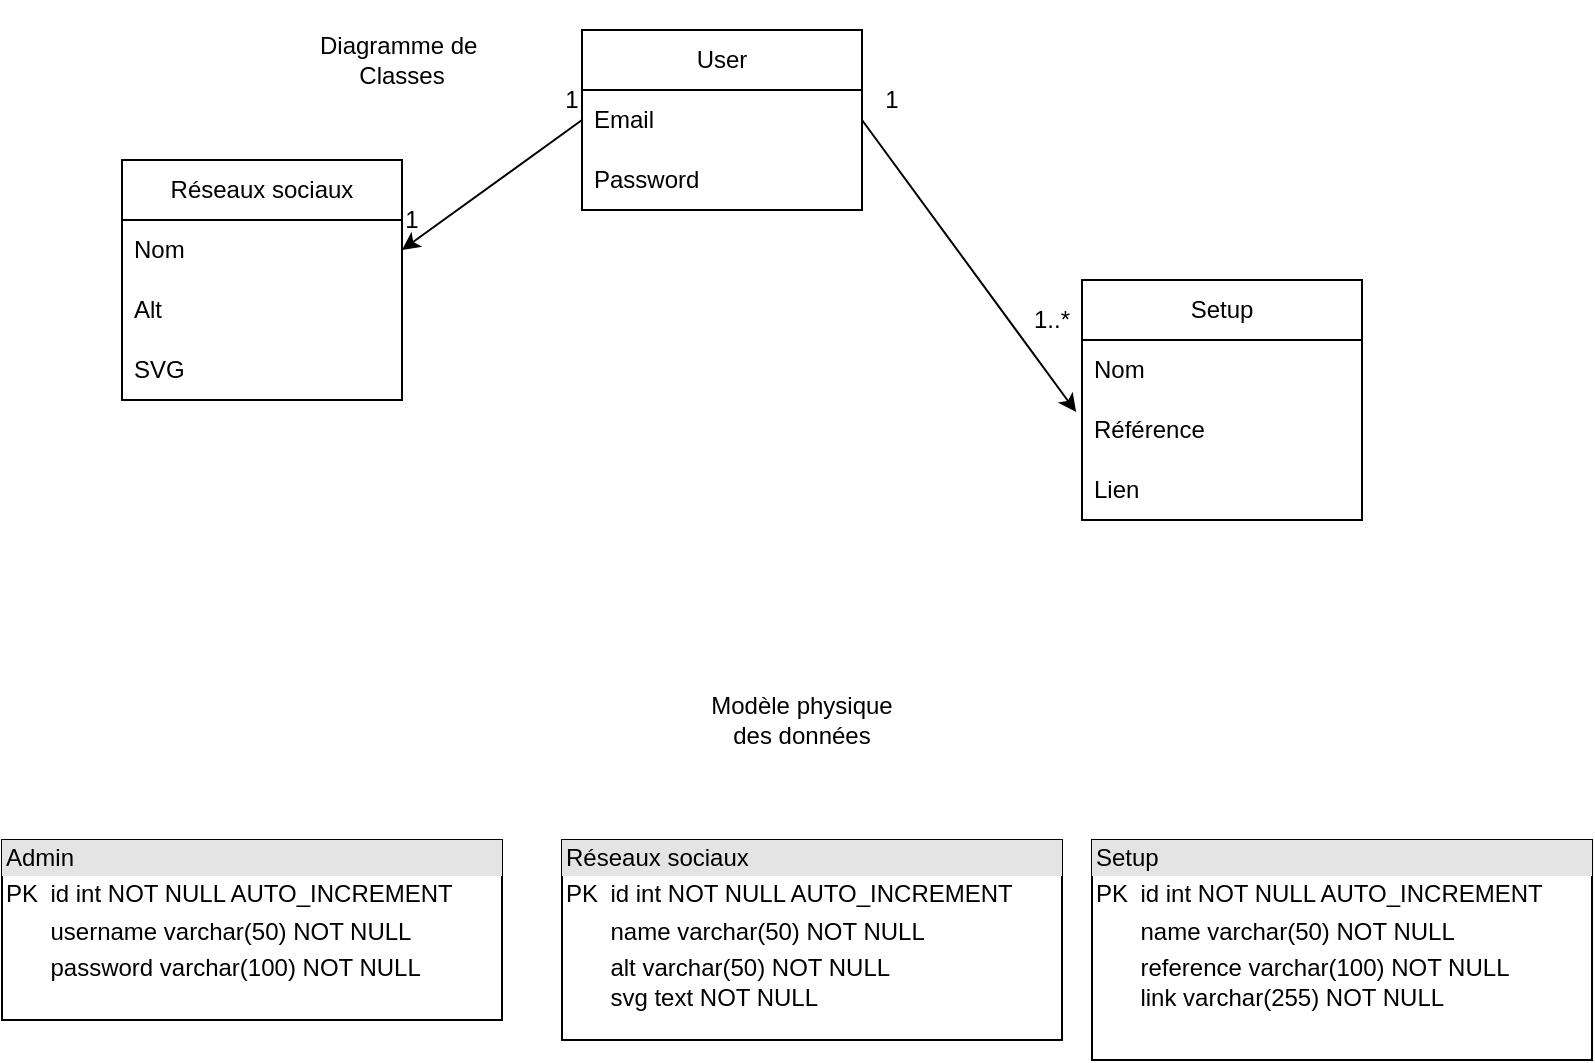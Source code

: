 <mxfile version="21.1.2" type="device">
  <diagram name="Page-1" id="givzGE_alVX35675La9L">
    <mxGraphModel dx="733" dy="697" grid="1" gridSize="10" guides="1" tooltips="1" connect="1" arrows="1" fold="1" page="1" pageScale="1" pageWidth="827" pageHeight="1169" math="0" shadow="0">
      <root>
        <mxCell id="0" />
        <mxCell id="1" parent="0" />
        <mxCell id="BAgsuPGmCNC-1IEbp3Nt-1" value="User" style="swimlane;fontStyle=0;childLayout=stackLayout;horizontal=1;startSize=30;horizontalStack=0;resizeParent=1;resizeParentMax=0;resizeLast=0;collapsible=1;marginBottom=0;whiteSpace=wrap;html=1;" parent="1" vertex="1">
          <mxGeometry x="310" y="55" width="140" height="90" as="geometry" />
        </mxCell>
        <mxCell id="BAgsuPGmCNC-1IEbp3Nt-2" value="Email" style="text;strokeColor=none;fillColor=none;align=left;verticalAlign=middle;spacingLeft=4;spacingRight=4;overflow=hidden;points=[[0,0.5],[1,0.5]];portConstraint=eastwest;rotatable=0;whiteSpace=wrap;html=1;" parent="BAgsuPGmCNC-1IEbp3Nt-1" vertex="1">
          <mxGeometry y="30" width="140" height="30" as="geometry" />
        </mxCell>
        <mxCell id="GBO8tqg9Xy5brc-ZhEC8-30" value="Password" style="text;strokeColor=none;fillColor=none;align=left;verticalAlign=middle;spacingLeft=4;spacingRight=4;overflow=hidden;points=[[0,0.5],[1,0.5]];portConstraint=eastwest;rotatable=0;whiteSpace=wrap;html=1;" parent="BAgsuPGmCNC-1IEbp3Nt-1" vertex="1">
          <mxGeometry y="60" width="140" height="30" as="geometry" />
        </mxCell>
        <mxCell id="BAgsuPGmCNC-1IEbp3Nt-5" value="Setup" style="swimlane;fontStyle=0;childLayout=stackLayout;horizontal=1;startSize=30;horizontalStack=0;resizeParent=1;resizeParentMax=0;resizeLast=0;collapsible=1;marginBottom=0;whiteSpace=wrap;html=1;" parent="1" vertex="1">
          <mxGeometry x="560" y="180" width="140" height="120" as="geometry">
            <mxRectangle x="400" y="50" width="70" height="30" as="alternateBounds" />
          </mxGeometry>
        </mxCell>
        <mxCell id="BAgsuPGmCNC-1IEbp3Nt-6" value="Nom" style="text;strokeColor=none;fillColor=none;align=left;verticalAlign=middle;spacingLeft=4;spacingRight=4;overflow=hidden;points=[[0,0.5],[1,0.5]];portConstraint=eastwest;rotatable=0;whiteSpace=wrap;html=1;" parent="BAgsuPGmCNC-1IEbp3Nt-5" vertex="1">
          <mxGeometry y="30" width="140" height="30" as="geometry" />
        </mxCell>
        <mxCell id="BAgsuPGmCNC-1IEbp3Nt-7" value="Référence" style="text;strokeColor=none;fillColor=none;align=left;verticalAlign=middle;spacingLeft=4;spacingRight=4;overflow=hidden;points=[[0,0.5],[1,0.5]];portConstraint=eastwest;rotatable=0;whiteSpace=wrap;html=1;" parent="BAgsuPGmCNC-1IEbp3Nt-5" vertex="1">
          <mxGeometry y="60" width="140" height="30" as="geometry" />
        </mxCell>
        <mxCell id="BAgsuPGmCNC-1IEbp3Nt-8" value="Lien" style="text;strokeColor=none;fillColor=none;align=left;verticalAlign=middle;spacingLeft=4;spacingRight=4;overflow=hidden;points=[[0,0.5],[1,0.5]];portConstraint=eastwest;rotatable=0;whiteSpace=wrap;html=1;" parent="BAgsuPGmCNC-1IEbp3Nt-5" vertex="1">
          <mxGeometry y="90" width="140" height="30" as="geometry" />
        </mxCell>
        <mxCell id="BAgsuPGmCNC-1IEbp3Nt-18" style="rounded=0;orthogonalLoop=1;jettySize=auto;html=1;exitX=1;exitY=0.5;exitDx=0;exitDy=0;entryX=-0.021;entryY=0.2;entryDx=0;entryDy=0;entryPerimeter=0;" parent="1" source="BAgsuPGmCNC-1IEbp3Nt-2" target="BAgsuPGmCNC-1IEbp3Nt-7" edge="1">
          <mxGeometry relative="1" as="geometry" />
        </mxCell>
        <mxCell id="BAgsuPGmCNC-1IEbp3Nt-33" value="1" style="text;html=1;strokeColor=none;fillColor=none;align=center;verticalAlign=middle;whiteSpace=wrap;rounded=0;" parent="1" vertex="1">
          <mxGeometry x="450" y="80" width="30" height="20" as="geometry" />
        </mxCell>
        <mxCell id="BAgsuPGmCNC-1IEbp3Nt-34" value="1..*" style="text;html=1;strokeColor=none;fillColor=none;align=center;verticalAlign=middle;whiteSpace=wrap;rounded=0;" parent="1" vertex="1">
          <mxGeometry x="530" y="190" width="30" height="20" as="geometry" />
        </mxCell>
        <mxCell id="GBO8tqg9Xy5brc-ZhEC8-3" value="&lt;div style=&quot;box-sizing:border-box;width:100%;background:#e4e4e4;padding:2px;&quot;&gt;Admin&lt;/div&gt;&lt;table style=&quot;width:100%;font-size:1em;&quot; cellpadding=&quot;2&quot; cellspacing=&quot;0&quot;&gt;&lt;tbody&gt;&lt;tr&gt;&lt;td&gt;PK&lt;/td&gt;&lt;td&gt;id int NOT NULL AUTO_INCREMENT&lt;/td&gt;&lt;/tr&gt;&lt;tr&gt;&lt;td&gt;&lt;br&gt;&lt;/td&gt;&lt;td&gt;username varchar(50) NOT NULL&lt;/td&gt;&lt;/tr&gt;&lt;tr&gt;&lt;td&gt;&lt;/td&gt;&lt;td&gt;password varchar(100) NOT NULL&lt;/td&gt;&lt;/tr&gt;&lt;/tbody&gt;&lt;/table&gt;" style="verticalAlign=top;align=left;overflow=fill;html=1;whiteSpace=wrap;" parent="1" vertex="1">
          <mxGeometry x="20" y="460" width="250" height="90" as="geometry" />
        </mxCell>
        <mxCell id="GBO8tqg9Xy5brc-ZhEC8-8" value="&lt;div style=&quot;box-sizing:border-box;width:100%;background:#e4e4e4;padding:2px;&quot;&gt;Setup&lt;/div&gt;&lt;table style=&quot;width:100%;font-size:1em;&quot; cellpadding=&quot;2&quot; cellspacing=&quot;0&quot;&gt;&lt;tbody&gt;&lt;tr&gt;&lt;td&gt;PK&lt;/td&gt;&lt;td&gt;id int NOT NULL AUTO_INCREMENT&lt;/td&gt;&lt;/tr&gt;&lt;tr&gt;&lt;td&gt;&lt;br&gt;&lt;/td&gt;&lt;td&gt;name varchar(50) NOT NULL&lt;/td&gt;&lt;/tr&gt;&lt;tr&gt;&lt;td&gt;&lt;/td&gt;&lt;td&gt;reference varchar(100) NOT NULL&lt;br&gt;link varchar(255) NOT NULL&lt;/td&gt;&lt;/tr&gt;&lt;/tbody&gt;&lt;/table&gt;" style="verticalAlign=top;align=left;overflow=fill;html=1;whiteSpace=wrap;" parent="1" vertex="1">
          <mxGeometry x="565" y="460" width="250" height="110" as="geometry" />
        </mxCell>
        <mxCell id="GBO8tqg9Xy5brc-ZhEC8-15" value="Diagramme de&amp;nbsp;&lt;br&gt;Classes" style="text;html=1;strokeColor=none;fillColor=none;align=center;verticalAlign=middle;whiteSpace=wrap;rounded=0;" parent="1" vertex="1">
          <mxGeometry x="170" y="40" width="100" height="60" as="geometry" />
        </mxCell>
        <mxCell id="GBO8tqg9Xy5brc-ZhEC8-16" value="Modèle physique des données" style="text;html=1;strokeColor=none;fillColor=none;align=center;verticalAlign=middle;whiteSpace=wrap;rounded=0;" parent="1" vertex="1">
          <mxGeometry x="370" y="370" width="100" height="60" as="geometry" />
        </mxCell>
        <mxCell id="GBO8tqg9Xy5brc-ZhEC8-17" value="Réseaux sociaux" style="swimlane;fontStyle=0;childLayout=stackLayout;horizontal=1;startSize=30;horizontalStack=0;resizeParent=1;resizeParentMax=0;resizeLast=0;collapsible=1;marginBottom=0;whiteSpace=wrap;html=1;" parent="1" vertex="1">
          <mxGeometry x="80" y="120" width="140" height="120" as="geometry" />
        </mxCell>
        <mxCell id="GBO8tqg9Xy5brc-ZhEC8-18" value="Nom" style="text;strokeColor=none;fillColor=none;align=left;verticalAlign=middle;spacingLeft=4;spacingRight=4;overflow=hidden;points=[[0,0.5],[1,0.5]];portConstraint=eastwest;rotatable=0;whiteSpace=wrap;html=1;" parent="GBO8tqg9Xy5brc-ZhEC8-17" vertex="1">
          <mxGeometry y="30" width="140" height="30" as="geometry" />
        </mxCell>
        <mxCell id="GBO8tqg9Xy5brc-ZhEC8-19" value="Alt" style="text;strokeColor=none;fillColor=none;align=left;verticalAlign=middle;spacingLeft=4;spacingRight=4;overflow=hidden;points=[[0,0.5],[1,0.5]];portConstraint=eastwest;rotatable=0;whiteSpace=wrap;html=1;" parent="GBO8tqg9Xy5brc-ZhEC8-17" vertex="1">
          <mxGeometry y="60" width="140" height="30" as="geometry" />
        </mxCell>
        <mxCell id="GBO8tqg9Xy5brc-ZhEC8-22" value="SVG" style="text;strokeColor=none;fillColor=none;align=left;verticalAlign=middle;spacingLeft=4;spacingRight=4;overflow=hidden;points=[[0,0.5],[1,0.5]];portConstraint=eastwest;rotatable=0;whiteSpace=wrap;html=1;" parent="GBO8tqg9Xy5brc-ZhEC8-17" vertex="1">
          <mxGeometry y="90" width="140" height="30" as="geometry" />
        </mxCell>
        <mxCell id="GBO8tqg9Xy5brc-ZhEC8-23" value="" style="endArrow=classic;html=1;rounded=0;exitX=0;exitY=0.5;exitDx=0;exitDy=0;entryX=1;entryY=0.5;entryDx=0;entryDy=0;" parent="1" source="BAgsuPGmCNC-1IEbp3Nt-2" target="GBO8tqg9Xy5brc-ZhEC8-18" edge="1">
          <mxGeometry width="50" height="50" relative="1" as="geometry">
            <mxPoint x="250" y="150" as="sourcePoint" />
            <mxPoint x="300" y="100" as="targetPoint" />
          </mxGeometry>
        </mxCell>
        <mxCell id="GBO8tqg9Xy5brc-ZhEC8-24" value="1" style="text;html=1;strokeColor=none;fillColor=none;align=center;verticalAlign=middle;whiteSpace=wrap;rounded=0;" parent="1" vertex="1">
          <mxGeometry x="290" y="80" width="30" height="20" as="geometry" />
        </mxCell>
        <mxCell id="GBO8tqg9Xy5brc-ZhEC8-25" value="1" style="text;html=1;strokeColor=none;fillColor=none;align=center;verticalAlign=middle;whiteSpace=wrap;rounded=0;" parent="1" vertex="1">
          <mxGeometry x="210" y="140" width="30" height="20" as="geometry" />
        </mxCell>
        <mxCell id="GBO8tqg9Xy5brc-ZhEC8-28" value="&lt;div style=&quot;box-sizing:border-box;width:100%;background:#e4e4e4;padding:2px;&quot;&gt;Réseaux sociaux&lt;/div&gt;&lt;table style=&quot;width:100%;font-size:1em;&quot; cellpadding=&quot;2&quot; cellspacing=&quot;0&quot;&gt;&lt;tbody&gt;&lt;tr&gt;&lt;td&gt;PK&lt;/td&gt;&lt;td&gt;id int NOT NULL AUTO_INCREMENT&lt;/td&gt;&lt;/tr&gt;&lt;tr&gt;&lt;td&gt;&lt;br&gt;&lt;/td&gt;&lt;td&gt;name varchar(50) NOT NULL&lt;/td&gt;&lt;/tr&gt;&lt;tr&gt;&lt;td&gt;&lt;/td&gt;&lt;td&gt;alt varchar(50) NOT NULL&lt;br&gt;svg text NOT NULL&lt;/td&gt;&lt;/tr&gt;&lt;/tbody&gt;&lt;/table&gt;" style="verticalAlign=top;align=left;overflow=fill;html=1;whiteSpace=wrap;" parent="1" vertex="1">
          <mxGeometry x="300" y="460" width="250" height="100" as="geometry" />
        </mxCell>
      </root>
    </mxGraphModel>
  </diagram>
</mxfile>
